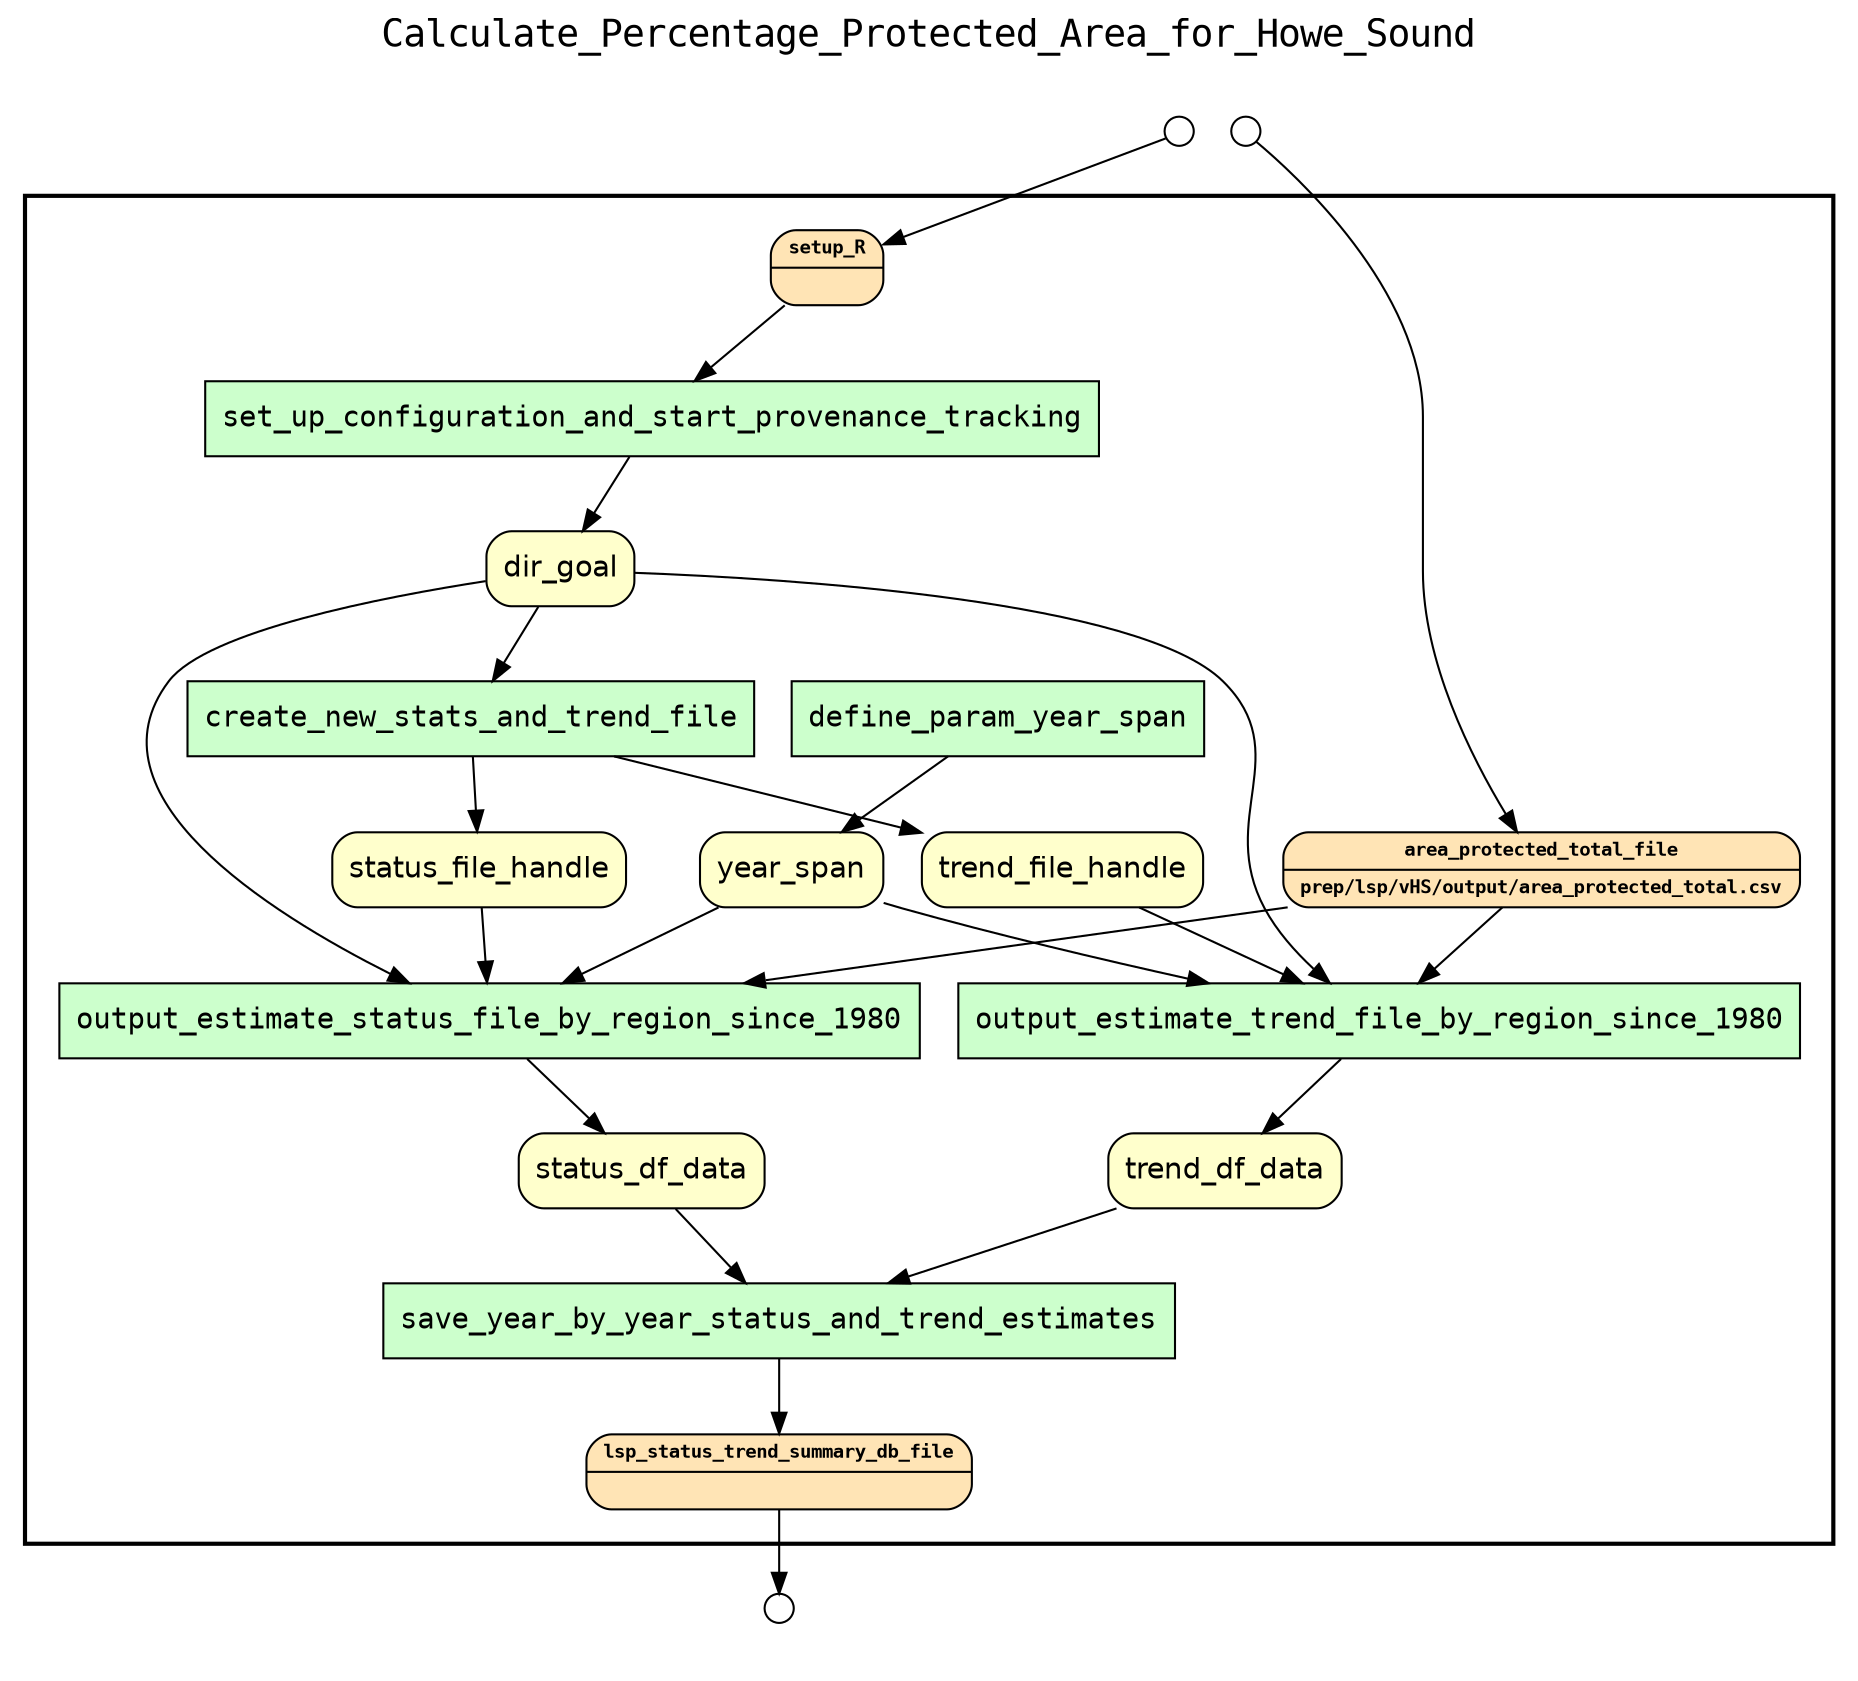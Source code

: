 
digraph yw_data_view {
rankdir=TB
fontname=Courier; fontsize=18; labelloc=t
label="Calculate_Percentage_Protected_Area_for_Howe_Sound"
subgraph cluster_workflow { label=""; color=black; penwidth=2
subgraph cluster_workflow_inner { label=""; color=white
node[shape=box style="filled" fillcolor="#CCFFCC" peripheries=1 fontname=Courier]
output_estimate_trend_file_by_region_since_1980
output_estimate_status_file_by_region_since_1980
define_param_year_span
create_new_stats_and_trend_file
set_up_configuration_and_start_provenance_tracking
save_year_by_year_status_and_trend_estimates
node[shape=box style="filled" fillcolor="#CCFFCC" peripheries=1 fontname=Courier]
node[shape=box style="rounded,filled" fillcolor="#FFFFCC" peripheries=1 fontname=Helvetica]
dir_goal
status_file_handle
trend_file_handle
year_span
status_df_data
trend_df_data
node[shape=box style="rounded,filled" fillcolor="#FFE4B5" peripheries=1 fontname="Courier-Bold" fontsize=9]
setup_R[shape=record rankdir=LR label="{<f0> setup_R |<f1>}"]
area_protected_total_file[shape=record rankdir=LR label="{<f0> area_protected_total_file |<f1>prep/lsp/vHS/output/area_protected_total.csv\l}"]
node[shape=box style="rounded,filled" fillcolor="#FFE4B5" peripheries=1 fontname="Courier-Bold" fontsize=9]
lsp_status_trend_summary_db_file[shape=record rankdir=LR label="{<f0> lsp_status_trend_summary_db_file |<f1>}"]
node[shape=box style="rounded,filled" fillcolor="#FFFFFF" peripheries=1 fontname=Helvetica]
}}
subgraph cluster_inflows { label=""; color=white; penwidth=2
subgraph cluster_inflows_inner { label=""; color=white
node[shape=circle fillcolor="#FFFFFF" peripheries=1 width=0.2]
setup_R_inflow [label=""]
area_protected_total_file_inflow [label=""]
}}
subgraph cluster_outflows { label=""; color=white; penwidth=2
subgraph cluster_outflows_inner { label=""; color=white
node[shape=circle fillcolor="#FFFFFF" peripheries=1 width=0.2]
lsp_status_trend_summary_db_file_outflow [label=""]
}}
trend_df_data -> save_year_by_year_status_and_trend_estimates
status_df_data -> save_year_by_year_status_and_trend_estimates
area_protected_total_file -> output_estimate_trend_file_by_region_since_1980
area_protected_total_file -> output_estimate_status_file_by_region_since_1980
year_span -> output_estimate_trend_file_by_region_since_1980
year_span -> output_estimate_status_file_by_region_since_1980
trend_file_handle -> output_estimate_trend_file_by_region_since_1980
status_file_handle -> output_estimate_status_file_by_region_since_1980
dir_goal -> output_estimate_trend_file_by_region_since_1980
dir_goal -> output_estimate_status_file_by_region_since_1980
dir_goal -> create_new_stats_and_trend_file
setup_R -> set_up_configuration_and_start_provenance_tracking
set_up_configuration_and_start_provenance_tracking -> dir_goal
create_new_stats_and_trend_file -> status_file_handle
create_new_stats_and_trend_file -> trend_file_handle
define_param_year_span -> year_span
output_estimate_status_file_by_region_since_1980 -> status_df_data
output_estimate_trend_file_by_region_since_1980 -> trend_df_data
save_year_by_year_status_and_trend_estimates -> lsp_status_trend_summary_db_file
setup_R_inflow -> setup_R
area_protected_total_file_inflow -> area_protected_total_file
lsp_status_trend_summary_db_file -> lsp_status_trend_summary_db_file_outflow
}

